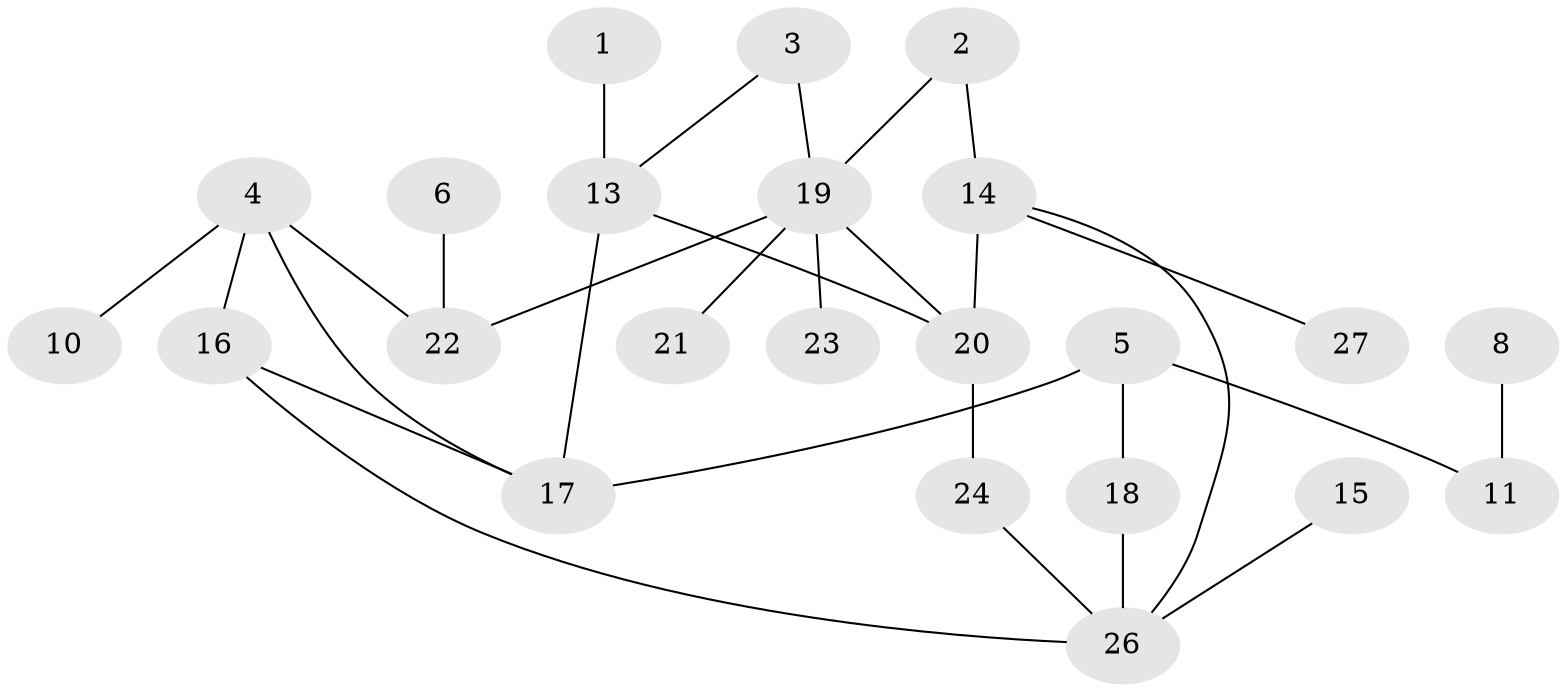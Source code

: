 // original degree distribution, {2: 0.32075471698113206, 1: 0.2641509433962264, 3: 0.16981132075471697, 4: 0.11320754716981132, 5: 0.05660377358490566, 0: 0.07547169811320754}
// Generated by graph-tools (version 1.1) at 2025/49/03/09/25 03:49:07]
// undirected, 23 vertices, 29 edges
graph export_dot {
graph [start="1"]
  node [color=gray90,style=filled];
  1;
  2;
  3;
  4;
  5;
  6;
  8;
  10;
  11;
  13;
  14;
  15;
  16;
  17;
  18;
  19;
  20;
  21;
  22;
  23;
  24;
  26;
  27;
  1 -- 13 [weight=1.0];
  2 -- 14 [weight=1.0];
  2 -- 19 [weight=1.0];
  3 -- 13 [weight=1.0];
  3 -- 19 [weight=1.0];
  4 -- 10 [weight=1.0];
  4 -- 16 [weight=1.0];
  4 -- 17 [weight=1.0];
  4 -- 22 [weight=1.0];
  5 -- 11 [weight=1.0];
  5 -- 17 [weight=1.0];
  5 -- 18 [weight=1.0];
  6 -- 22 [weight=1.0];
  8 -- 11 [weight=1.0];
  13 -- 17 [weight=2.0];
  13 -- 20 [weight=1.0];
  14 -- 20 [weight=1.0];
  14 -- 26 [weight=1.0];
  14 -- 27 [weight=1.0];
  15 -- 26 [weight=1.0];
  16 -- 17 [weight=1.0];
  16 -- 26 [weight=1.0];
  18 -- 26 [weight=1.0];
  19 -- 20 [weight=1.0];
  19 -- 21 [weight=1.0];
  19 -- 22 [weight=1.0];
  19 -- 23 [weight=1.0];
  20 -- 24 [weight=1.0];
  24 -- 26 [weight=1.0];
}
